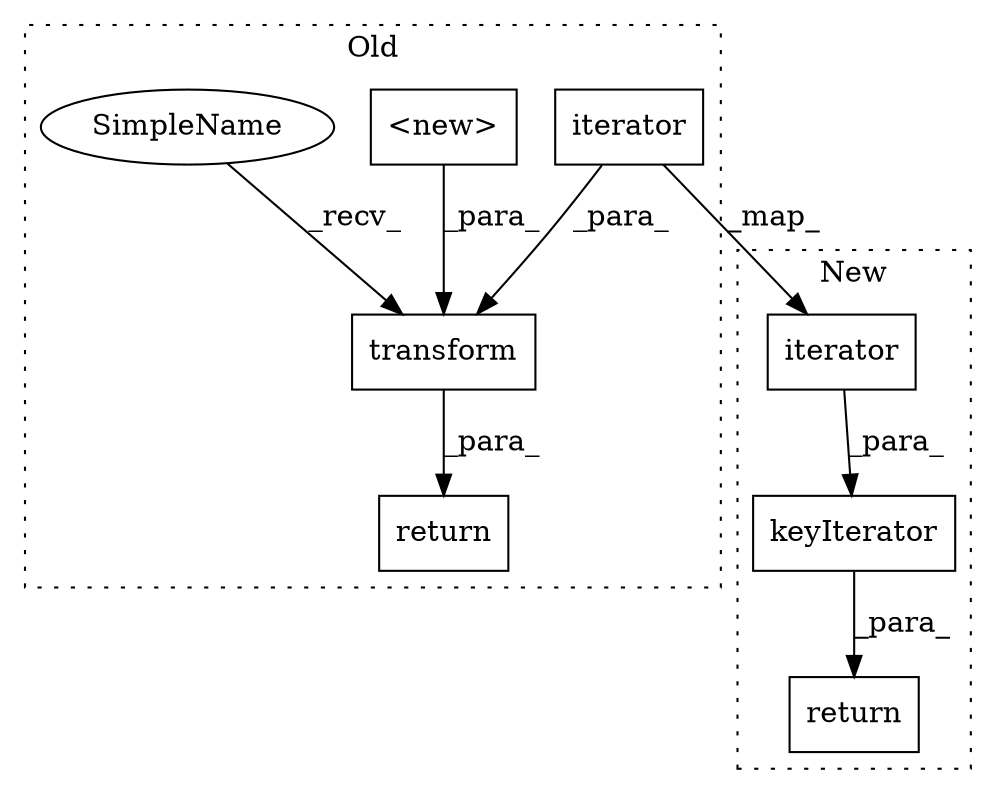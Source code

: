 digraph G {
subgraph cluster0 {
1 [label="iterator" a="32" s="75588" l="10" shape="box"];
4 [label="return" a="41" s="75544" l="7" shape="box"];
5 [label="transform" a="32" s="75561,75767" l="10,1" shape="box"];
6 [label="<new>" a="14" s="75610" l="35" shape="box"];
8 [label="SimpleName" a="42" s="75551" l="9" shape="ellipse"];
label = "Old";
style="dotted";
}
subgraph cluster1 {
2 [label="iterator" a="32" s="75919" l="10" shape="box"];
3 [label="return" a="41" s="75883" l="7" shape="box"];
7 [label="keyIterator" a="32" s="75890,75929" l="12,1" shape="box"];
label = "New";
style="dotted";
}
1 -> 5 [label="_para_"];
1 -> 2 [label="_map_"];
2 -> 7 [label="_para_"];
5 -> 4 [label="_para_"];
6 -> 5 [label="_para_"];
7 -> 3 [label="_para_"];
8 -> 5 [label="_recv_"];
}